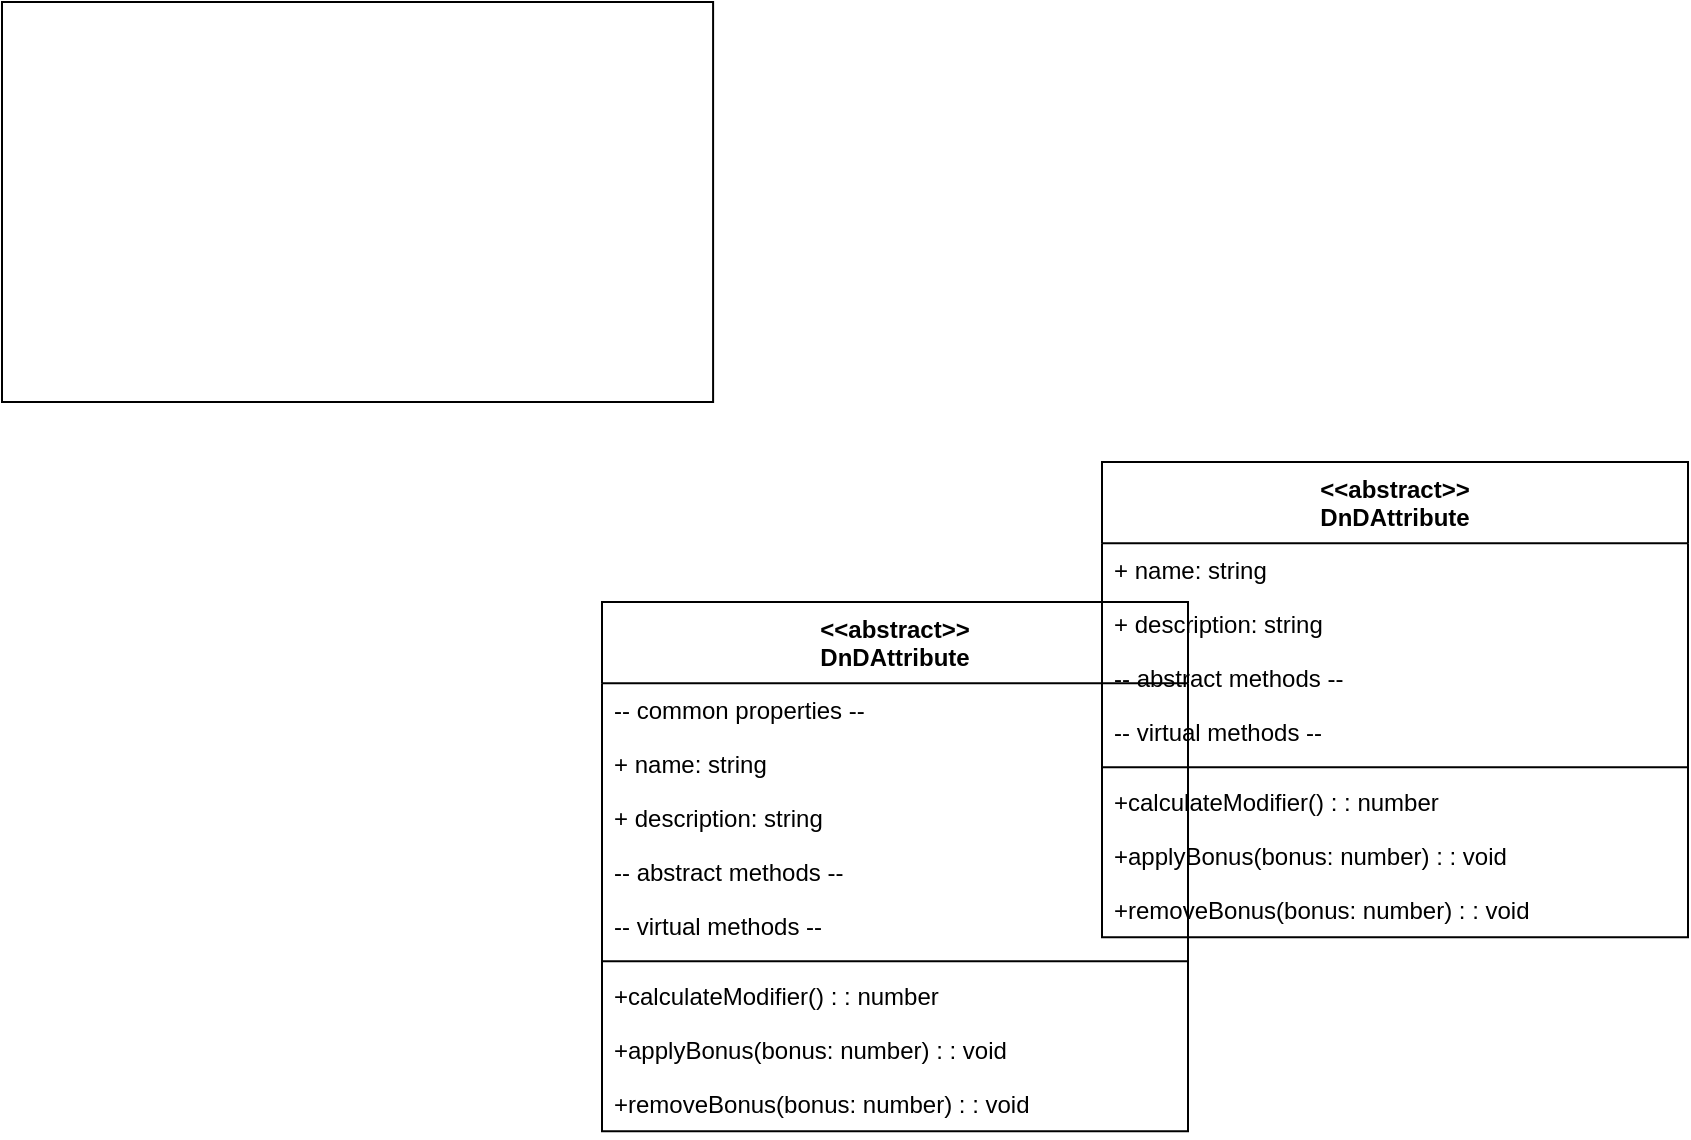 <mxfile version="24.6.4" type="github">
  <diagram name="第 1 页" id="cYoCfUcgI-zAiytulR6E">
    <mxGraphModel dx="2261" dy="746" grid="1" gridSize="10" guides="1" tooltips="1" connect="1" arrows="1" fold="1" page="1" pageScale="1" pageWidth="827" pageHeight="1169" math="0" shadow="0">
      <root>
        <mxCell id="0" />
        <mxCell id="1" parent="0" />
        <mxCell id="XrLvH0l81-9kW68MFrbY-14" value="" style="whiteSpace=wrap;html=1;aspect=fixed;" parent="1" vertex="1">
          <mxGeometry x="-790" y="10" width="355.55" height="200" as="geometry" />
        </mxCell>
        <mxCell id="nHKdzEyaAnO3Sjwnl5jd-1" value="&lt;&lt;abstract&gt;&gt;&#xa;DnDAttribute" style="swimlane;fontStyle=1;align=center;verticalAlign=top;childLayout=stackLayout;horizontal=1;startSize=40.579;horizontalStack=0;resizeParent=1;resizeParentMax=0;resizeLast=0;collapsible=0;marginBottom=0;" parent="1" vertex="1">
          <mxGeometry x="-490" y="310" width="293" height="264.579" as="geometry" />
        </mxCell>
        <mxCell id="nHKdzEyaAnO3Sjwnl5jd-2" value="-- common properties --" style="text;strokeColor=none;fillColor=none;align=left;verticalAlign=top;spacingLeft=4;spacingRight=4;overflow=hidden;rotatable=0;points=[[0,0.5],[1,0.5]];portConstraint=eastwest;" parent="nHKdzEyaAnO3Sjwnl5jd-1" vertex="1">
          <mxGeometry y="40.579" width="293" height="27" as="geometry" />
        </mxCell>
        <mxCell id="nHKdzEyaAnO3Sjwnl5jd-3" value="+ name: string" style="text;strokeColor=none;fillColor=none;align=left;verticalAlign=top;spacingLeft=4;spacingRight=4;overflow=hidden;rotatable=0;points=[[0,0.5],[1,0.5]];portConstraint=eastwest;" parent="nHKdzEyaAnO3Sjwnl5jd-1" vertex="1">
          <mxGeometry y="67.579" width="293" height="27" as="geometry" />
        </mxCell>
        <mxCell id="nHKdzEyaAnO3Sjwnl5jd-4" value="+ description: string" style="text;strokeColor=none;fillColor=none;align=left;verticalAlign=top;spacingLeft=4;spacingRight=4;overflow=hidden;rotatable=0;points=[[0,0.5],[1,0.5]];portConstraint=eastwest;" parent="nHKdzEyaAnO3Sjwnl5jd-1" vertex="1">
          <mxGeometry y="94.579" width="293" height="27" as="geometry" />
        </mxCell>
        <mxCell id="nHKdzEyaAnO3Sjwnl5jd-5" value="-- abstract methods --" style="text;strokeColor=none;fillColor=none;align=left;verticalAlign=top;spacingLeft=4;spacingRight=4;overflow=hidden;rotatable=0;points=[[0,0.5],[1,0.5]];portConstraint=eastwest;" parent="nHKdzEyaAnO3Sjwnl5jd-1" vertex="1">
          <mxGeometry y="121.579" width="293" height="27" as="geometry" />
        </mxCell>
        <mxCell id="nHKdzEyaAnO3Sjwnl5jd-6" value="-- virtual methods --" style="text;strokeColor=none;fillColor=none;align=left;verticalAlign=top;spacingLeft=4;spacingRight=4;overflow=hidden;rotatable=0;points=[[0,0.5],[1,0.5]];portConstraint=eastwest;" parent="nHKdzEyaAnO3Sjwnl5jd-1" vertex="1">
          <mxGeometry y="148.579" width="293" height="27" as="geometry" />
        </mxCell>
        <mxCell id="nHKdzEyaAnO3Sjwnl5jd-7" style="line;strokeWidth=1;fillColor=none;align=left;verticalAlign=middle;spacingTop=-1;spacingLeft=3;spacingRight=3;rotatable=0;labelPosition=right;points=[];portConstraint=eastwest;strokeColor=inherit;" parent="nHKdzEyaAnO3Sjwnl5jd-1" vertex="1">
          <mxGeometry y="175.579" width="293" height="8" as="geometry" />
        </mxCell>
        <mxCell id="nHKdzEyaAnO3Sjwnl5jd-8" value="+calculateModifier() : : number" style="text;strokeColor=none;fillColor=none;align=left;verticalAlign=top;spacingLeft=4;spacingRight=4;overflow=hidden;rotatable=0;points=[[0,0.5],[1,0.5]];portConstraint=eastwest;" parent="nHKdzEyaAnO3Sjwnl5jd-1" vertex="1">
          <mxGeometry y="183.579" width="293" height="27" as="geometry" />
        </mxCell>
        <mxCell id="nHKdzEyaAnO3Sjwnl5jd-9" value="+applyBonus(bonus: number) : : void" style="text;strokeColor=none;fillColor=none;align=left;verticalAlign=top;spacingLeft=4;spacingRight=4;overflow=hidden;rotatable=0;points=[[0,0.5],[1,0.5]];portConstraint=eastwest;" parent="nHKdzEyaAnO3Sjwnl5jd-1" vertex="1">
          <mxGeometry y="210.579" width="293" height="27" as="geometry" />
        </mxCell>
        <mxCell id="nHKdzEyaAnO3Sjwnl5jd-10" value="+removeBonus(bonus: number) : : void" style="text;strokeColor=none;fillColor=none;align=left;verticalAlign=top;spacingLeft=4;spacingRight=4;overflow=hidden;rotatable=0;points=[[0,0.5],[1,0.5]];portConstraint=eastwest;" parent="nHKdzEyaAnO3Sjwnl5jd-1" vertex="1">
          <mxGeometry y="237.579" width="293" height="27" as="geometry" />
        </mxCell>
        <mxCell id="nHKdzEyaAnO3Sjwnl5jd-11" value="&lt;&lt;abstract&gt;&gt;&#xa;DnDAttribute" style="swimlane;fontStyle=1;align=center;verticalAlign=top;childLayout=stackLayout;horizontal=1;startSize=40.579;horizontalStack=0;resizeParent=1;resizeParentMax=0;resizeLast=0;collapsible=0;marginBottom=0;" parent="1" vertex="1">
          <mxGeometry x="-240" y="240" width="293" height="237.579" as="geometry" />
        </mxCell>
        <mxCell id="nHKdzEyaAnO3Sjwnl5jd-13" value="+ name: string" style="text;strokeColor=none;fillColor=none;align=left;verticalAlign=top;spacingLeft=4;spacingRight=4;overflow=hidden;rotatable=0;points=[[0,0.5],[1,0.5]];portConstraint=eastwest;" parent="nHKdzEyaAnO3Sjwnl5jd-11" vertex="1">
          <mxGeometry y="40.579" width="293" height="27" as="geometry" />
        </mxCell>
        <mxCell id="nHKdzEyaAnO3Sjwnl5jd-14" value="+ description: string" style="text;strokeColor=none;fillColor=none;align=left;verticalAlign=top;spacingLeft=4;spacingRight=4;overflow=hidden;rotatable=0;points=[[0,0.5],[1,0.5]];portConstraint=eastwest;" parent="nHKdzEyaAnO3Sjwnl5jd-11" vertex="1">
          <mxGeometry y="67.579" width="293" height="27" as="geometry" />
        </mxCell>
        <mxCell id="nHKdzEyaAnO3Sjwnl5jd-15" value="-- abstract methods --" style="text;strokeColor=none;fillColor=none;align=left;verticalAlign=top;spacingLeft=4;spacingRight=4;overflow=hidden;rotatable=0;points=[[0,0.5],[1,0.5]];portConstraint=eastwest;" parent="nHKdzEyaAnO3Sjwnl5jd-11" vertex="1">
          <mxGeometry y="94.579" width="293" height="27" as="geometry" />
        </mxCell>
        <mxCell id="nHKdzEyaAnO3Sjwnl5jd-16" value="-- virtual methods --" style="text;strokeColor=none;fillColor=none;align=left;verticalAlign=top;spacingLeft=4;spacingRight=4;overflow=hidden;rotatable=0;points=[[0,0.5],[1,0.5]];portConstraint=eastwest;" parent="nHKdzEyaAnO3Sjwnl5jd-11" vertex="1">
          <mxGeometry y="121.579" width="293" height="27" as="geometry" />
        </mxCell>
        <mxCell id="nHKdzEyaAnO3Sjwnl5jd-17" style="line;strokeWidth=1;fillColor=none;align=left;verticalAlign=middle;spacingTop=-1;spacingLeft=3;spacingRight=3;rotatable=0;labelPosition=right;points=[];portConstraint=eastwest;strokeColor=inherit;" parent="nHKdzEyaAnO3Sjwnl5jd-11" vertex="1">
          <mxGeometry y="148.579" width="293" height="8" as="geometry" />
        </mxCell>
        <mxCell id="nHKdzEyaAnO3Sjwnl5jd-18" value="+calculateModifier() : : number" style="text;strokeColor=none;fillColor=none;align=left;verticalAlign=top;spacingLeft=4;spacingRight=4;overflow=hidden;rotatable=0;points=[[0,0.5],[1,0.5]];portConstraint=eastwest;" parent="nHKdzEyaAnO3Sjwnl5jd-11" vertex="1">
          <mxGeometry y="156.579" width="293" height="27" as="geometry" />
        </mxCell>
        <mxCell id="nHKdzEyaAnO3Sjwnl5jd-19" value="+applyBonus(bonus: number) : : void" style="text;strokeColor=none;fillColor=none;align=left;verticalAlign=top;spacingLeft=4;spacingRight=4;overflow=hidden;rotatable=0;points=[[0,0.5],[1,0.5]];portConstraint=eastwest;" parent="nHKdzEyaAnO3Sjwnl5jd-11" vertex="1">
          <mxGeometry y="183.579" width="293" height="27" as="geometry" />
        </mxCell>
        <mxCell id="nHKdzEyaAnO3Sjwnl5jd-20" value="+removeBonus(bonus: number) : : void" style="text;strokeColor=none;fillColor=none;align=left;verticalAlign=top;spacingLeft=4;spacingRight=4;overflow=hidden;rotatable=0;points=[[0,0.5],[1,0.5]];portConstraint=eastwest;" parent="nHKdzEyaAnO3Sjwnl5jd-11" vertex="1">
          <mxGeometry y="210.579" width="293" height="27" as="geometry" />
        </mxCell>
      </root>
    </mxGraphModel>
  </diagram>
</mxfile>
